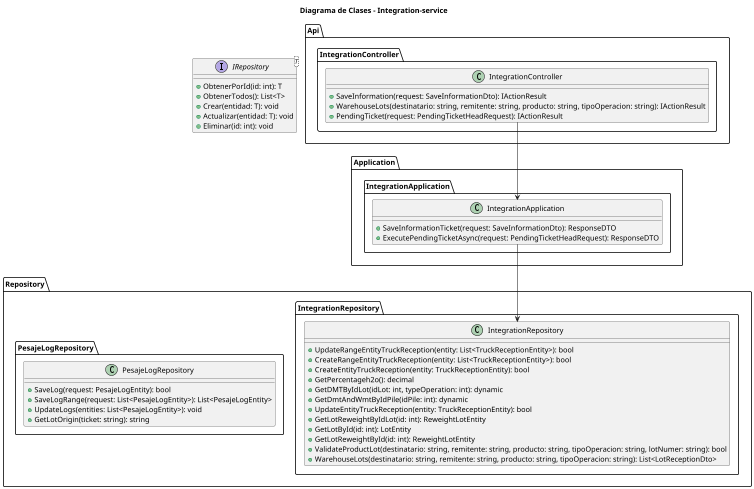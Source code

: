 @startuml "Diagrama de Clases - Arquitectura .NET Core con AD Auth"
title "Diagrama de Clases - Integration-service"
skinparam dpi 50
skinparam pageSize A3
 
package Api {
     package IntegrationController {
        class IntegrationController {
            + SaveInformation(request: SaveInformationDto): IActionResult
            + WarehouseLots(destinatario: string, remitente: string, producto: string, tipoOperacion: string): IActionResult
            + PendingTicket(request: PendingTicketHeadRequest): IActionResult
        }
    }

     
}
 
package Application {
   package IntegrationApplication {
        class IntegrationApplication {
            + SaveInformationTicket(request: SaveInformationDto): ResponseDTO
            + ExecutePendingTicketAsync(request: PendingTicketHeadRequest): ResponseDTO
        }
    }
    
}
 
package Repository {
    package IntegrationRepository {
        class IntegrationRepository {
            + UpdateRangeEntityTruckReception(entity: List<TruckReceptionEntity>): bool
            + CreateRangeEntityTruckReception(entity: List<TruckReceptionEntity>): bool
            + CreateEntityTruckReception(entity: TruckReceptionEntity): bool
            + GetPercentageh2o(): decimal
            + GetDMTByIdLot(idLot: int, typeOperation: int): dynamic
            + GetDmtAndWmtByIdPile(idPile: int): dynamic
            + UpdateEntityTruckReception(entity: TruckReceptionEntity): bool
            + GetLotReweightByIdLot(id: int): ReweightLotEntity
            + GetLotById(id: int): LotEntity
            + GetLotReweightById(id: int): ReweightLotEntity
        }
    }
     
      package IntegrationRepository {
        class IntegrationRepository {
            + ValidateProductLot(destinatario: string, remitente: string, producto: string, tipoOperacion: string, lotNumer: string): bool
            + WarehouseLots(destinatario: string, remitente: string, producto: string, tipoOperacion: string): List<LotReceptionDto>
        }
    }

    package PesajeLogRepository {
        class PesajeLogRepository {
            + SaveLog(request: PesajeLogEntity): bool
            + SaveLogRange(request: List<PesajeLogEntity>): List<PesajeLogEntity>
            + UpdateLogs(entities: List<PesajeLogEntity>): void
            + GetLotOrigin(ticket: string): string
        }
    }


}
 
' Interfaces de Repository
interface IRepository<T> {
    + ObtenerPorId(id: int): T
    + ObtenerTodos(): List<T>
    + Crear(entidad: T): void
    + Actualizar(entidad: T): void
    + Eliminar(id: int): void
}
 
Api.IntegrationController.IntegrationController --> Application.IntegrationApplication.IntegrationApplication
Application.IntegrationApplication.IntegrationApplication --> Repository.IntegrationRepository.IntegrationRepository

 
@enduml